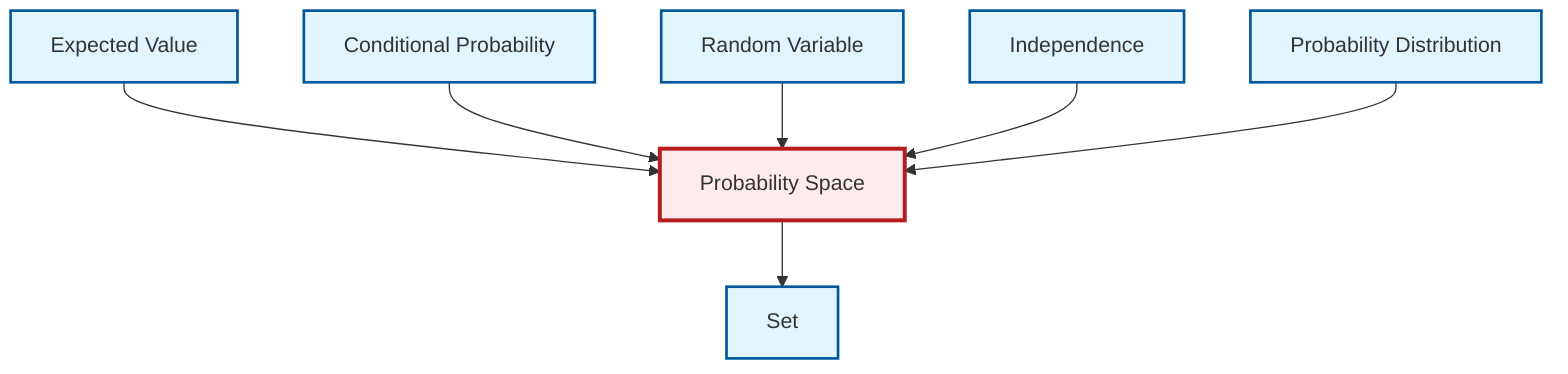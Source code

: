graph TD
    classDef definition fill:#e1f5fe,stroke:#01579b,stroke-width:2px
    classDef theorem fill:#f3e5f5,stroke:#4a148c,stroke-width:2px
    classDef axiom fill:#fff3e0,stroke:#e65100,stroke-width:2px
    classDef example fill:#e8f5e9,stroke:#1b5e20,stroke-width:2px
    classDef current fill:#ffebee,stroke:#b71c1c,stroke-width:3px
    def-probability-space["Probability Space"]:::definition
    def-probability-distribution["Probability Distribution"]:::definition
    def-random-variable["Random Variable"]:::definition
    def-set["Set"]:::definition
    def-independence["Independence"]:::definition
    def-expectation["Expected Value"]:::definition
    def-conditional-probability["Conditional Probability"]:::definition
    def-expectation --> def-probability-space
    def-conditional-probability --> def-probability-space
    def-random-variable --> def-probability-space
    def-independence --> def-probability-space
    def-probability-space --> def-set
    def-probability-distribution --> def-probability-space
    class def-probability-space current